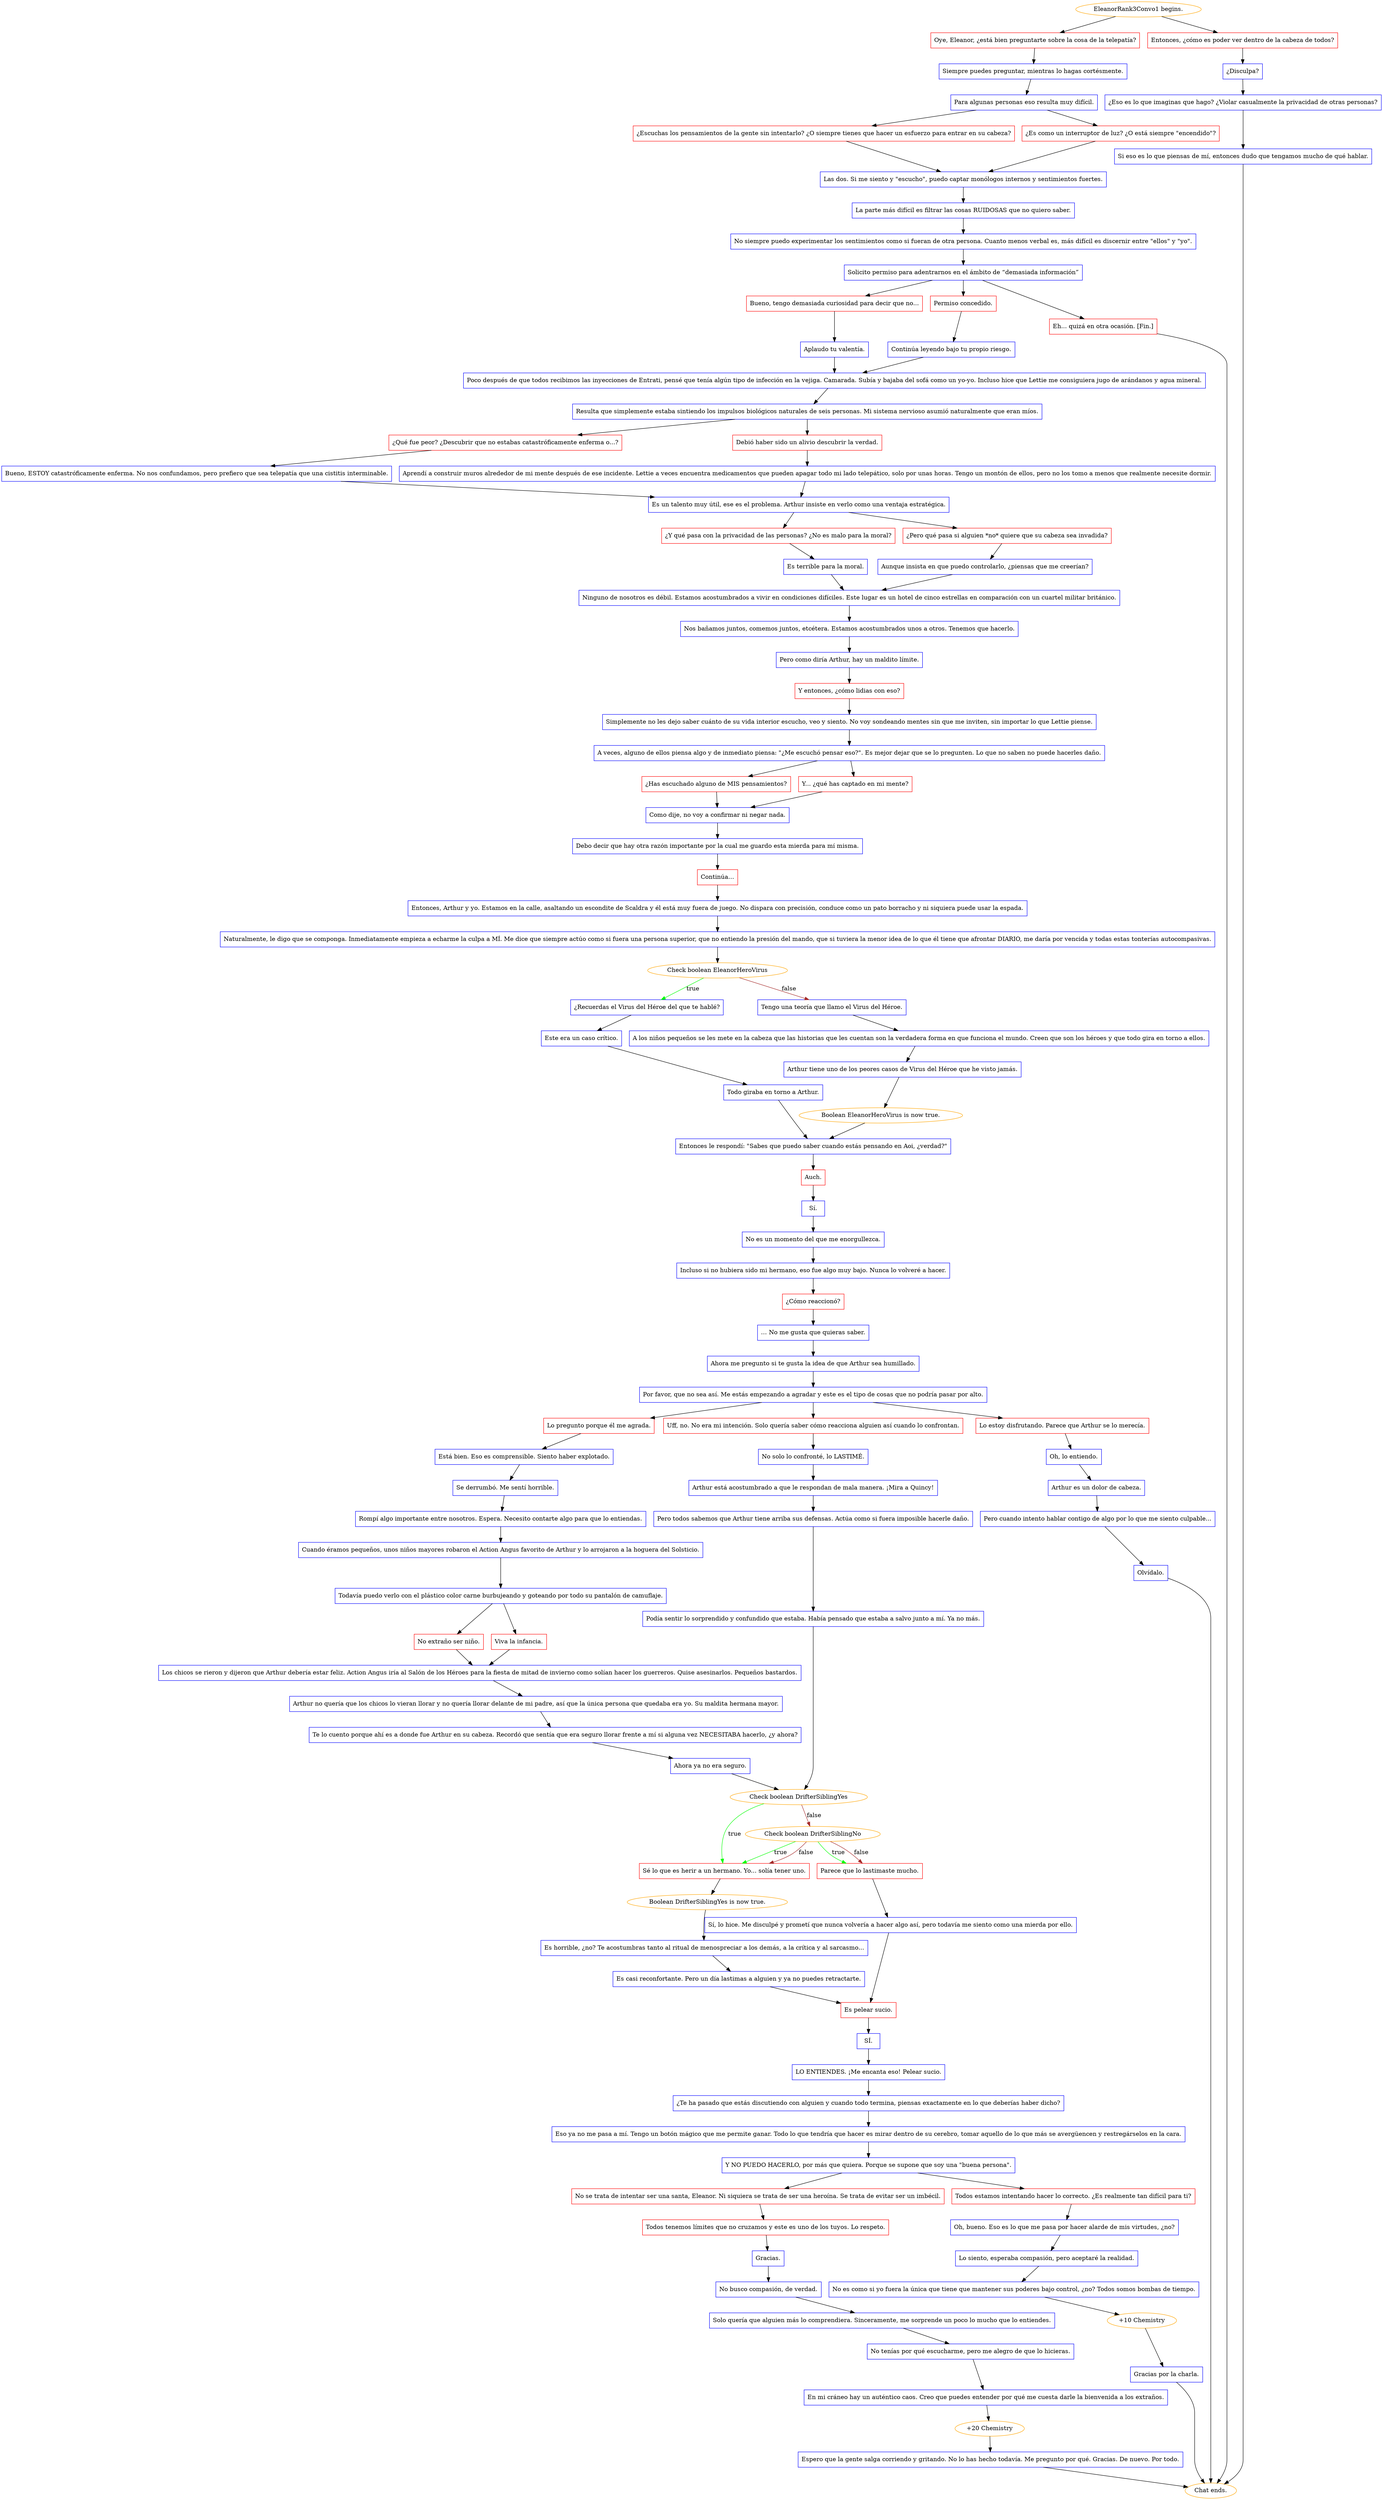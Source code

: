digraph {
	"EleanorRank3Convo1 begins." [color=orange];
		"EleanorRank3Convo1 begins." -> j2219279011;
		"EleanorRank3Convo1 begins." -> j1556046750;
	j2219279011 [label="Oye, Eleanor, ¿está bien preguntarte sobre la cosa de la telepatía?",shape=box,color=red];
		j2219279011 -> j3256134568;
	j1556046750 [label="Entonces, ¿cómo es poder ver dentro de la cabeza de todos?",shape=box,color=red];
		j1556046750 -> j3631454496;
	j3256134568 [label="Siempre puedes preguntar, mientras lo hagas cortésmente.",shape=box,color=blue];
		j3256134568 -> j4196954451;
	j3631454496 [label="¿Disculpa?",shape=box,color=blue];
		j3631454496 -> j213053523;
	j4196954451 [label="Para algunas personas eso resulta muy difícil.",shape=box,color=blue];
		j4196954451 -> j2612329798;
		j4196954451 -> j1662643834;
	j213053523 [label="¿Eso es lo que imaginas que hago? ¿Violar casualmente la privacidad de otras personas?",shape=box,color=blue];
		j213053523 -> j1484649590;
	j2612329798 [label="¿Escuchas los pensamientos de la gente sin intentarlo? ¿O siempre tienes que hacer un esfuerzo para entrar en su cabeza?",shape=box,color=red];
		j2612329798 -> j1034381941;
	j1662643834 [label="¿Es como un interruptor de luz? ¿O está siempre \"encendido\"?",shape=box,color=red];
		j1662643834 -> j1034381941;
	j1484649590 [label="Si eso es lo que piensas de mí, entonces dudo que tengamos mucho de qué hablar.",shape=box,color=blue];
		j1484649590 -> "Chat ends.";
	j1034381941 [label="Las dos. Si me siento y \"escucho\", puedo captar monólogos internos y sentimientos fuertes.",shape=box,color=blue];
		j1034381941 -> j1367254652;
	"Chat ends." [color=orange];
	j1367254652 [label="La parte más difícil es filtrar las cosas RUIDOSAS que no quiero saber.",shape=box,color=blue];
		j1367254652 -> j3255631224;
	j3255631224 [label="No siempre puedo experimentar los sentimientos como si fueran de otra persona. Cuanto menos verbal es, más difícil es discernir entre \"ellos\" y \"yo\".",shape=box,color=blue];
		j3255631224 -> j2196641345;
	j2196641345 [label="Solicito permiso para adentrarnos en el ámbito de “demasiada información”",shape=box,color=blue];
		j2196641345 -> j2513259472;
		j2196641345 -> j3024220426;
		j2196641345 -> j1235698512;
	j2513259472 [label="Bueno, tengo demasiada curiosidad para decir que no...",shape=box,color=red];
		j2513259472 -> j2846861789;
	j3024220426 [label="Permiso concedido.",shape=box,color=red];
		j3024220426 -> j3841564607;
	j1235698512 [label="Eh... quizá en otra ocasión. [Fin.]",shape=box,color=red];
		j1235698512 -> "Chat ends.";
	j2846861789 [label="Aplaudo tu valentía.",shape=box,color=blue];
		j2846861789 -> j2959046282;
	j3841564607 [label="Continúa leyendo bajo tu propio riesgo.",shape=box,color=blue];
		j3841564607 -> j2959046282;
	j2959046282 [label="Poco después de que todos recibimos las inyecciones de Entrati, pensé que tenía algún tipo de infección en la vejiga. Camarada. Subía y bajaba del sofá como un yo-yo. Incluso hice que Lettie me consiguiera jugo de arándanos y agua mineral.",shape=box,color=blue];
		j2959046282 -> j464298094;
	j464298094 [label="Resulta que simplemente estaba sintiendo los impulsos biológicos naturales de seis personas. Mi sistema nervioso asumió naturalmente que eran míos.",shape=box,color=blue];
		j464298094 -> j3305408666;
		j464298094 -> j3335351748;
	j3305408666 [label="¿Qué fue peor? ¿Descubrir que no estabas catastróficamente enferma o...?",shape=box,color=red];
		j3305408666 -> j476791361;
	j3335351748 [label="Debió haber sido un alivio descubrir la verdad.",shape=box,color=red];
		j3335351748 -> j352737559;
	j476791361 [label="Bueno, ESTOY catastróficamente enferma. No nos confundamos, pero prefiero que sea telepatía que una cistitis interminable.",shape=box,color=blue];
		j476791361 -> j4222723477;
	j352737559 [label="Aprendí a construir muros alrededor de mi mente después de ese incidente. Lettie a veces encuentra medicamentos que pueden apagar todo mi lado telepático, solo por unas horas. Tengo un montón de ellos, pero no los tomo a menos que realmente necesite dormir.",shape=box,color=blue];
		j352737559 -> j4222723477;
	j4222723477 [label="Es un talento muy útil, ese es el problema. Arthur insiste en verlo como una ventaja estratégica.",shape=box,color=blue];
		j4222723477 -> j3411580092;
		j4222723477 -> j1792445825;
	j3411580092 [label="¿Y qué pasa con la privacidad de las personas? ¿No es malo para la moral?",shape=box,color=red];
		j3411580092 -> j236190629;
	j1792445825 [label="¿Pero qué pasa si alguien *no* quiere que su cabeza sea invadida?",shape=box,color=red];
		j1792445825 -> j159956031;
	j236190629 [label="Es terrible para la moral.",shape=box,color=blue];
		j236190629 -> j2799390824;
	j159956031 [label="Aunque insista en que puedo controlarlo, ¿piensas que me creerían?",shape=box,color=blue];
		j159956031 -> j2799390824;
	j2799390824 [label="Ninguno de nosotros es débil. Estamos acostumbrados a vivir en condiciones difíciles. Este lugar es un hotel de cinco estrellas en comparación con un cuartel militar británico.",shape=box,color=blue];
		j2799390824 -> j2242180427;
	j2242180427 [label="Nos bañamos juntos, comemos juntos, etcétera. Estamos acostumbrados unos a otros. Tenemos que hacerlo.",shape=box,color=blue];
		j2242180427 -> j2214044524;
	j2214044524 [label="Pero como diría Arthur, hay un maldito límite.",shape=box,color=blue];
		j2214044524 -> j187357012;
	j187357012 [label="Y entonces, ¿cómo lidias con eso?",shape=box,color=red];
		j187357012 -> j1909871494;
	j1909871494 [label="Simplemente no les dejo saber cuánto de su vida interior escucho, veo y siento. No voy sondeando mentes sin que me inviten, sin importar lo que Lettie piense.",shape=box,color=blue];
		j1909871494 -> j3446466239;
	j3446466239 [label="A veces, alguno de ellos piensa algo y de inmediato piensa: \"¿Me escuchó pensar eso?\". Es mejor dejar que se lo pregunten. Lo que no saben no puede hacerles daño.",shape=box,color=blue];
		j3446466239 -> j938536829;
		j3446466239 -> j1561176091;
	j938536829 [label="¿Has escuchado alguno de MIS pensamientos?",shape=box,color=red];
		j938536829 -> j1344605990;
	j1561176091 [label="Y... ¿qué has captado en mi mente?",shape=box,color=red];
		j1561176091 -> j1344605990;
	j1344605990 [label="Como dije, no voy a confirmar ni negar nada.",shape=box,color=blue];
		j1344605990 -> j1602452900;
	j1602452900 [label="Debo decir que hay otra razón importante por la cual me guardo esta mierda para mí misma.",shape=box,color=blue];
		j1602452900 -> j2675349979;
	j2675349979 [label="Continúa…",shape=box,color=red];
		j2675349979 -> j229655577;
	j229655577 [label="Entonces, Arthur y yo. Estamos en la calle, asaltando un escondite de Scaldra y él está muy fuera de juego. No dispara con precisión, conduce como un pato borracho y ni siquiera puede usar la espada.",shape=box,color=blue];
		j229655577 -> j1755840572;
	j1755840572 [label="Naturalmente, le digo que se componga. Inmediatamente empieza a echarme la culpa a MÍ. Me dice que siempre actúo como si fuera una persona superior, que no entiendo la presión del mando, que si tuviera la menor idea de lo que él tiene que afrontar DIARIO, me daría por vencida y todas estas tonterías autocompasivas.",shape=box,color=blue];
		j1755840572 -> j1362887736;
	j1362887736 [label="Check boolean EleanorHeroVirus",color=orange];
		j1362887736 -> j3327409467 [label=true,color=green];
		j1362887736 -> j2705536886 [label=false,color=brown];
	j3327409467 [label="¿Recuerdas el Virus del Héroe del que te hablé?",shape=box,color=blue];
		j3327409467 -> j3493825494;
	j2705536886 [label="Tengo una teoría que llamo el Virus del Héroe.",shape=box,color=blue];
		j2705536886 -> j599939884;
	j3493825494 [label="Este era un caso crítico.",shape=box,color=blue];
		j3493825494 -> j3552862318;
	j599939884 [label="A los niños pequeños se les mete en la cabeza que las historias que les cuentan son la verdadera forma en que funciona el mundo. Creen que son los héroes y que todo gira en torno a ellos.",shape=box,color=blue];
		j599939884 -> j1749172027;
	j3552862318 [label="Todo giraba en torno a Arthur.",shape=box,color=blue];
		j3552862318 -> j906542727;
	j1749172027 [label="Arthur tiene uno de los peores casos de Virus del Héroe que he visto jamás.",shape=box,color=blue];
		j1749172027 -> j1751488865;
	j906542727 [label="Entonces le respondí: \"Sabes que puedo saber cuando estás pensando en Aoi, ¿verdad?\"",shape=box,color=blue];
		j906542727 -> j2053585350;
	j1751488865 [label="Boolean EleanorHeroVirus is now true.",color=orange];
		j1751488865 -> j906542727;
	j2053585350 [label="Auch.",shape=box,color=red];
		j2053585350 -> j3092575717;
	j3092575717 [label="Sí.",shape=box,color=blue];
		j3092575717 -> j2614628946;
	j2614628946 [label="No es un momento del que me enorgullezca.",shape=box,color=blue];
		j2614628946 -> j2603742924;
	j2603742924 [label="Incluso si no hubiera sido mi hermano, eso fue algo muy bajo. Nunca lo volveré a hacer.",shape=box,color=blue];
		j2603742924 -> j968605610;
	j968605610 [label="¿Cómo reaccionó?",shape=box,color=red];
		j968605610 -> j1312665325;
	j1312665325 [label="… No me gusta que quieras saber.",shape=box,color=blue];
		j1312665325 -> j525266453;
	j525266453 [label="Ahora me pregunto si te gusta la idea de que Arthur sea humillado.",shape=box,color=blue];
		j525266453 -> j2097653813;
	j2097653813 [label="Por favor, que no sea así. Me estás empezando a agradar y este es el tipo de cosas que no podría pasar por alto.",shape=box,color=blue];
		j2097653813 -> j667572704;
		j2097653813 -> j1741229635;
		j2097653813 -> j418984290;
	j667572704 [label="Lo pregunto porque él me agrada.",shape=box,color=red];
		j667572704 -> j926845458;
	j1741229635 [label="Uff, no. No era mi intención. Solo quería saber cómo reacciona alguien así cuando lo confrontan.",shape=box,color=red];
		j1741229635 -> j2442010686;
	j418984290 [label="Lo estoy disfrutando. Parece que Arthur se lo merecía.",shape=box,color=red];
		j418984290 -> j2419834804;
	j926845458 [label="Está bien. Eso es comprensible. Siento haber explotado.",shape=box,color=blue];
		j926845458 -> j1849150576;
	j2442010686 [label="No solo lo confronté, lo LASTIMÉ.",shape=box,color=blue];
		j2442010686 -> j471934721;
	j2419834804 [label="Oh, lo entiendo.",shape=box,color=blue];
		j2419834804 -> j1967555758;
	j1849150576 [label="Se derrumbó. Me sentí horrible.",shape=box,color=blue];
		j1849150576 -> j1026277450;
	j471934721 [label="Arthur está acostumbrado a que le respondan de mala manera. ¡Mira a Quincy!",shape=box,color=blue];
		j471934721 -> j3706667649;
	j1967555758 [label="Arthur es un dolor de cabeza.",shape=box,color=blue];
		j1967555758 -> j812537141;
	j1026277450 [label="Rompí algo importante entre nosotros. Espera. Necesito contarte algo para que lo entiendas.",shape=box,color=blue];
		j1026277450 -> j1686441761;
	j3706667649 [label="Pero todos sabemos que Arthur tiene arriba sus defensas. Actúa como si fuera imposible hacerle daño.",shape=box,color=blue];
		j3706667649 -> j3268052286;
	j812537141 [label="Pero cuando intento hablar contigo de algo por lo que me siento culpable...",shape=box,color=blue];
		j812537141 -> j4224787981;
	j1686441761 [label="Cuando éramos pequeños, unos niños mayores robaron el Action Angus favorito de Arthur y lo arrojaron a la hoguera del Solsticio.",shape=box,color=blue];
		j1686441761 -> j1536874482;
	j3268052286 [label="Podía sentir lo sorprendido y confundido que estaba. Había pensado que estaba a salvo junto a mí. Ya no más.",shape=box,color=blue];
		j3268052286 -> j4218162884;
	j4224787981 [label="Olvídalo.",shape=box,color=blue];
		j4224787981 -> "Chat ends.";
	j1536874482 [label="Todavía puedo verlo con el plástico color carne burbujeando y goteando por todo su pantalón de camuflaje.",shape=box,color=blue];
		j1536874482 -> j1018486811;
		j1536874482 -> j302588332;
	j4218162884 [label="Check boolean DrifterSiblingYes",color=orange];
		j4218162884 -> j3197018033 [label=true,color=green];
		j4218162884 -> j1944990817 [label=false,color=brown];
	j1018486811 [label="No extraño ser niño.",shape=box,color=red];
		j1018486811 -> j1301081110;
	j302588332 [label="Viva la infancia.",shape=box,color=red];
		j302588332 -> j1301081110;
	j3197018033 [label="Sé lo que es herir a un hermano. Yo... solía tener uno.",shape=box,color=red];
		j3197018033 -> j2318456041;
	j1944990817 [label="Check boolean DrifterSiblingNo",color=orange];
		j1944990817 -> j3197018033 [label=true,color=green];
		j1944990817 -> j3218228731 [label=true,color=green];
		j1944990817 -> j3197018033 [label=false,color=brown];
		j1944990817 -> j3218228731 [label=false,color=brown];
	j1301081110 [label="Los chicos se rieron y dijeron que Arthur debería estar feliz. Action Angus iría al Salón de los Héroes para la fiesta de mitad de invierno como solían hacer los guerreros. Quise asesinarlos. Pequeños bastardos.",shape=box,color=blue];
		j1301081110 -> j829307636;
	j2318456041 [label="Boolean DrifterSiblingYes is now true.",color=orange];
		j2318456041 -> j4200219284;
	j3218228731 [label="Parece que lo lastimaste mucho.",shape=box,color=red];
		j3218228731 -> j3660066067;
	j829307636 [label="Arthur no quería que los chicos lo vieran llorar y no quería llorar delante de mi padre, así que la única persona que quedaba era yo. Su maldita hermana mayor.",shape=box,color=blue];
		j829307636 -> j1603805396;
	j4200219284 [label="Es horrible, ¿no? Te acostumbras tanto al ritual de menospreciar a los demás, a la crítica y al sarcasmo...",shape=box,color=blue];
		j4200219284 -> j3742045104;
	j3660066067 [label="Sí, lo hice. Me disculpé y prometí que nunca volvería a hacer algo así, pero todavía me siento como una mierda por ello.",shape=box,color=blue];
		j3660066067 -> j2228880815;
	j1603805396 [label="Te lo cuento porque ahí es a donde fue Arthur en su cabeza. Recordó que sentía que era seguro llorar frente a mí si alguna vez NECESITABA hacerlo, ¿y ahora?",shape=box,color=blue];
		j1603805396 -> j2298100081;
	j3742045104 [label="Es casi reconfortante. Pero un día lastimas a alguien y ya no puedes retractarte.",shape=box,color=blue];
		j3742045104 -> j2228880815;
	j2228880815 [label="Es pelear sucio.",shape=box,color=red];
		j2228880815 -> j530219005;
	j2298100081 [label="Ahora ya no era seguro.",shape=box,color=blue];
		j2298100081 -> j4218162884;
	j530219005 [label="SÍ.",shape=box,color=blue];
		j530219005 -> j1030089001;
	j1030089001 [label="LO ENTIENDES. ¡Me encanta eso! Pelear sucio.",shape=box,color=blue];
		j1030089001 -> j3735637619;
	j3735637619 [label="¿Te ha pasado que estás discutiendo con alguien y cuando todo termina, piensas exactamente en lo que deberías haber dicho?",shape=box,color=blue];
		j3735637619 -> j1782125115;
	j1782125115 [label="Eso ya no me pasa a mí. Tengo un botón mágico que me permite ganar. Todo lo que tendría que hacer es mirar dentro de su cerebro, tomar aquello de lo que más se avergüencen y restregárselos en la cara.",shape=box,color=blue];
		j1782125115 -> j2410069484;
	j2410069484 [label="Y NO PUEDO HACERLO, por más que quiera. Porque se supone que soy una \"buena persona\".",shape=box,color=blue];
		j2410069484 -> j1361802520;
		j2410069484 -> j4062639737;
	j1361802520 [label="No se trata de intentar ser una santa, Eleanor. Ni siquiera se trata de ser una heroína. Se trata de evitar ser un imbécil.",shape=box,color=red];
		j1361802520 -> j1705016901;
	j4062639737 [label="Todos estamos intentando hacer lo correcto. ¿Es realmente tan difícil para ti?",shape=box,color=red];
		j4062639737 -> j1131887846;
	j1705016901 [label="Todos tenemos límites que no cruzamos y este es uno de los tuyos. Lo respeto.",shape=box,color=red];
		j1705016901 -> j995673133;
	j1131887846 [label="Oh, bueno. Eso es lo que me pasa por hacer alarde de mis virtudes, ¿no?",shape=box,color=blue];
		j1131887846 -> j4123942290;
	j995673133 [label="Gracias.",shape=box,color=blue];
		j995673133 -> j2178457528;
	j4123942290 [label="Lo siento, esperaba compasión, pero aceptaré la realidad.",shape=box,color=blue];
		j4123942290 -> j4219913999;
	j2178457528 [label="No busco compasión, de verdad.",shape=box,color=blue];
		j2178457528 -> j3623715165;
	j4219913999 [label="No es como si yo fuera la única que tiene que mantener sus poderes bajo control, ¿no? Todos somos bombas de tiempo.",shape=box,color=blue];
		j4219913999 -> j356971808;
	j3623715165 [label="Solo quería que alguien más lo comprendiera. Sinceramente, me sorprende un poco lo mucho que lo entiendes.",shape=box,color=blue];
		j3623715165 -> j3369909520;
	j356971808 [label="+10 Chemistry",color=orange];
		j356971808 -> j2813802783;
	j3369909520 [label="No tenías por qué escucharme, pero me alegro de que lo hicieras.",shape=box,color=blue];
		j3369909520 -> j2629109893;
	j2813802783 [label="Gracias por la charla.",shape=box,color=blue];
		j2813802783 -> "Chat ends.";
	j2629109893 [label="En mi cráneo hay un auténtico caos. Creo que puedes entender por qué me cuesta darle la bienvenida a los extraños.",shape=box,color=blue];
		j2629109893 -> j3347681595;
	j3347681595 [label="+20 Chemistry",color=orange];
		j3347681595 -> j1566414846;
	j1566414846 [label="Espero que la gente salga corriendo y gritando. No lo has hecho todavía. Me pregunto por qué. Gracias. De nuevo. Por todo.",shape=box,color=blue];
		j1566414846 -> "Chat ends.";
}